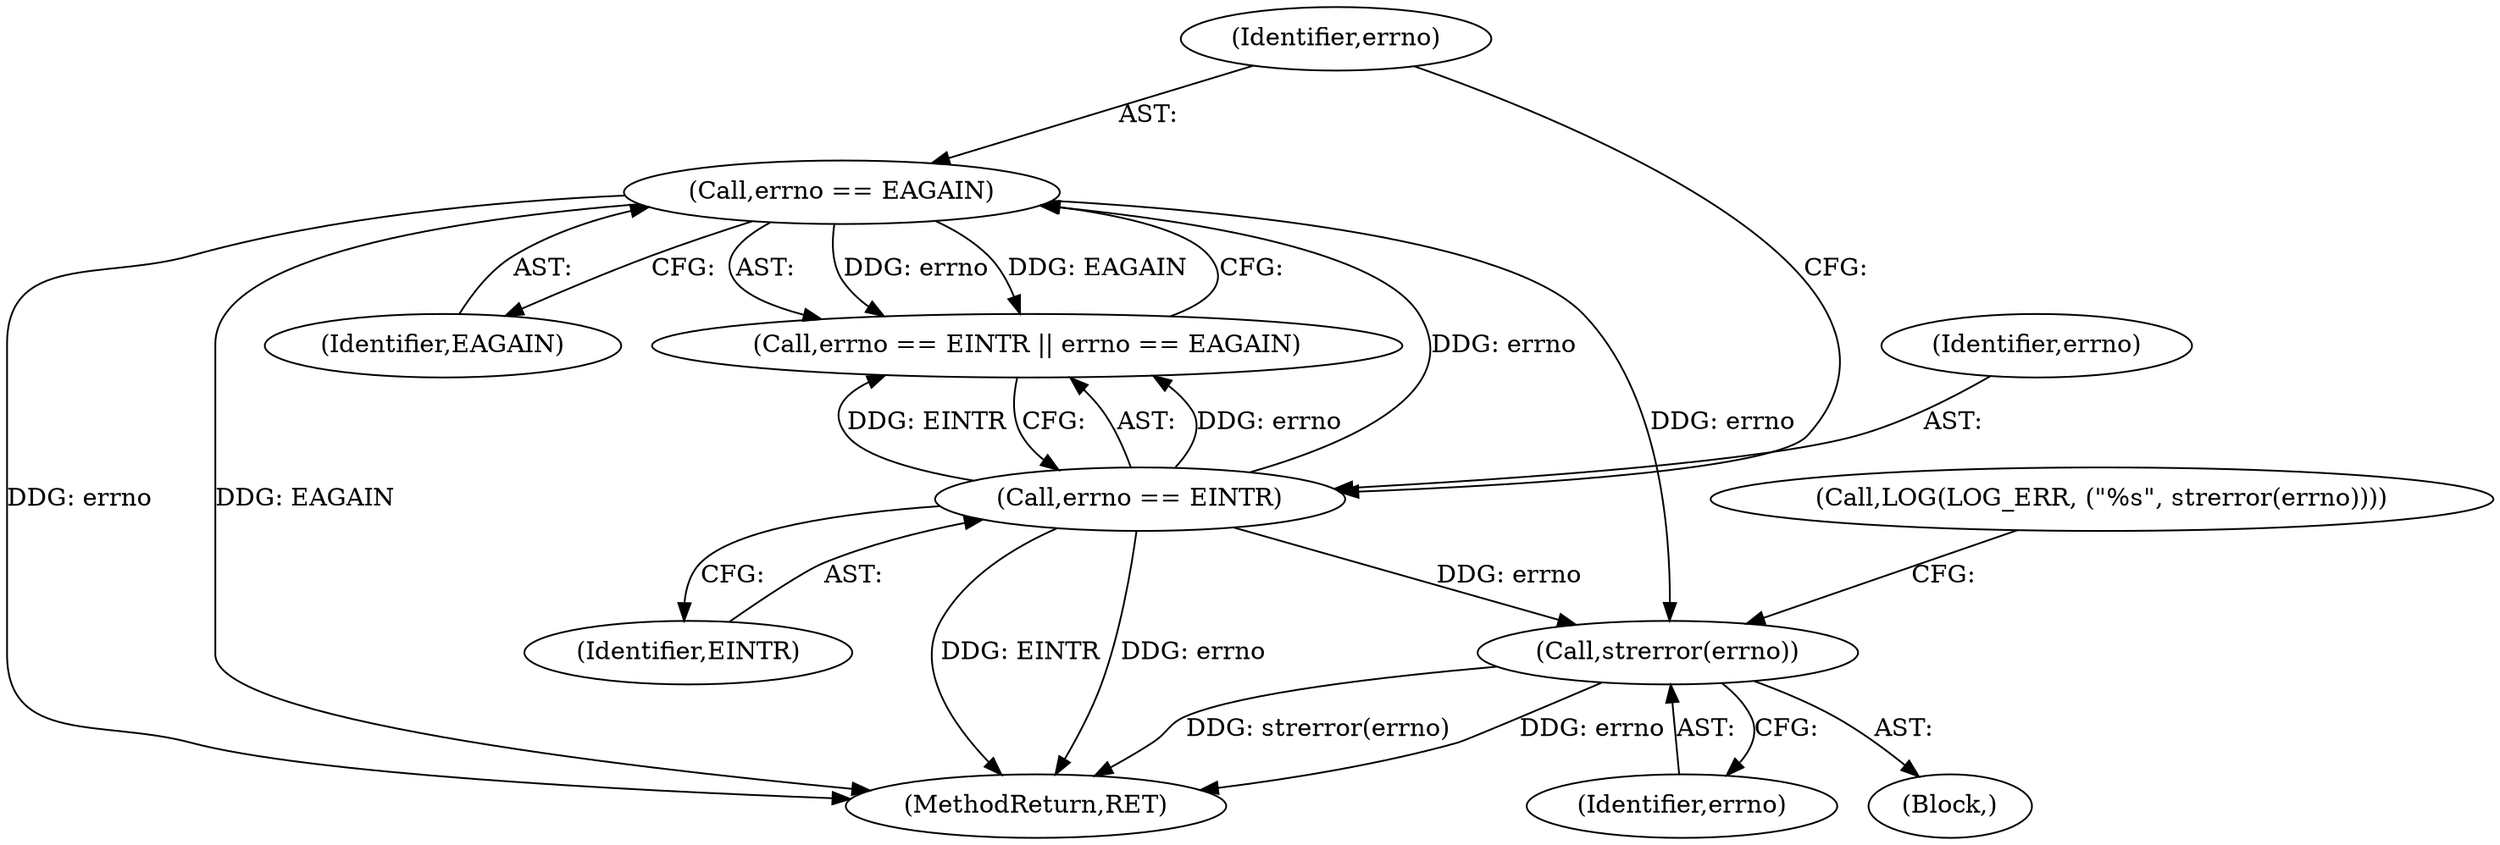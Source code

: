 digraph "0_knc_f237f3e09ecbaf59c897f5046538a7b1a3fa40c1_0@API" {
"1000177" [label="(Call,strerror(errno))"];
"1000167" [label="(Call,errno == EAGAIN)"];
"1000164" [label="(Call,errno == EINTR)"];
"1000169" [label="(Identifier,EAGAIN)"];
"1000167" [label="(Call,errno == EAGAIN)"];
"1000173" [label="(Call,LOG(LOG_ERR, (\"%s\", strerror(errno))))"];
"1000175" [label="(Block,)"];
"1000338" [label="(MethodReturn,RET)"];
"1000164" [label="(Call,errno == EINTR)"];
"1000178" [label="(Identifier,errno)"];
"1000163" [label="(Call,errno == EINTR || errno == EAGAIN)"];
"1000168" [label="(Identifier,errno)"];
"1000165" [label="(Identifier,errno)"];
"1000177" [label="(Call,strerror(errno))"];
"1000166" [label="(Identifier,EINTR)"];
"1000177" -> "1000175"  [label="AST: "];
"1000177" -> "1000178"  [label="CFG: "];
"1000178" -> "1000177"  [label="AST: "];
"1000173" -> "1000177"  [label="CFG: "];
"1000177" -> "1000338"  [label="DDG: errno"];
"1000177" -> "1000338"  [label="DDG: strerror(errno)"];
"1000167" -> "1000177"  [label="DDG: errno"];
"1000164" -> "1000177"  [label="DDG: errno"];
"1000167" -> "1000163"  [label="AST: "];
"1000167" -> "1000169"  [label="CFG: "];
"1000168" -> "1000167"  [label="AST: "];
"1000169" -> "1000167"  [label="AST: "];
"1000163" -> "1000167"  [label="CFG: "];
"1000167" -> "1000338"  [label="DDG: errno"];
"1000167" -> "1000338"  [label="DDG: EAGAIN"];
"1000167" -> "1000163"  [label="DDG: errno"];
"1000167" -> "1000163"  [label="DDG: EAGAIN"];
"1000164" -> "1000167"  [label="DDG: errno"];
"1000164" -> "1000163"  [label="AST: "];
"1000164" -> "1000166"  [label="CFG: "];
"1000165" -> "1000164"  [label="AST: "];
"1000166" -> "1000164"  [label="AST: "];
"1000168" -> "1000164"  [label="CFG: "];
"1000163" -> "1000164"  [label="CFG: "];
"1000164" -> "1000338"  [label="DDG: EINTR"];
"1000164" -> "1000338"  [label="DDG: errno"];
"1000164" -> "1000163"  [label="DDG: errno"];
"1000164" -> "1000163"  [label="DDG: EINTR"];
}
